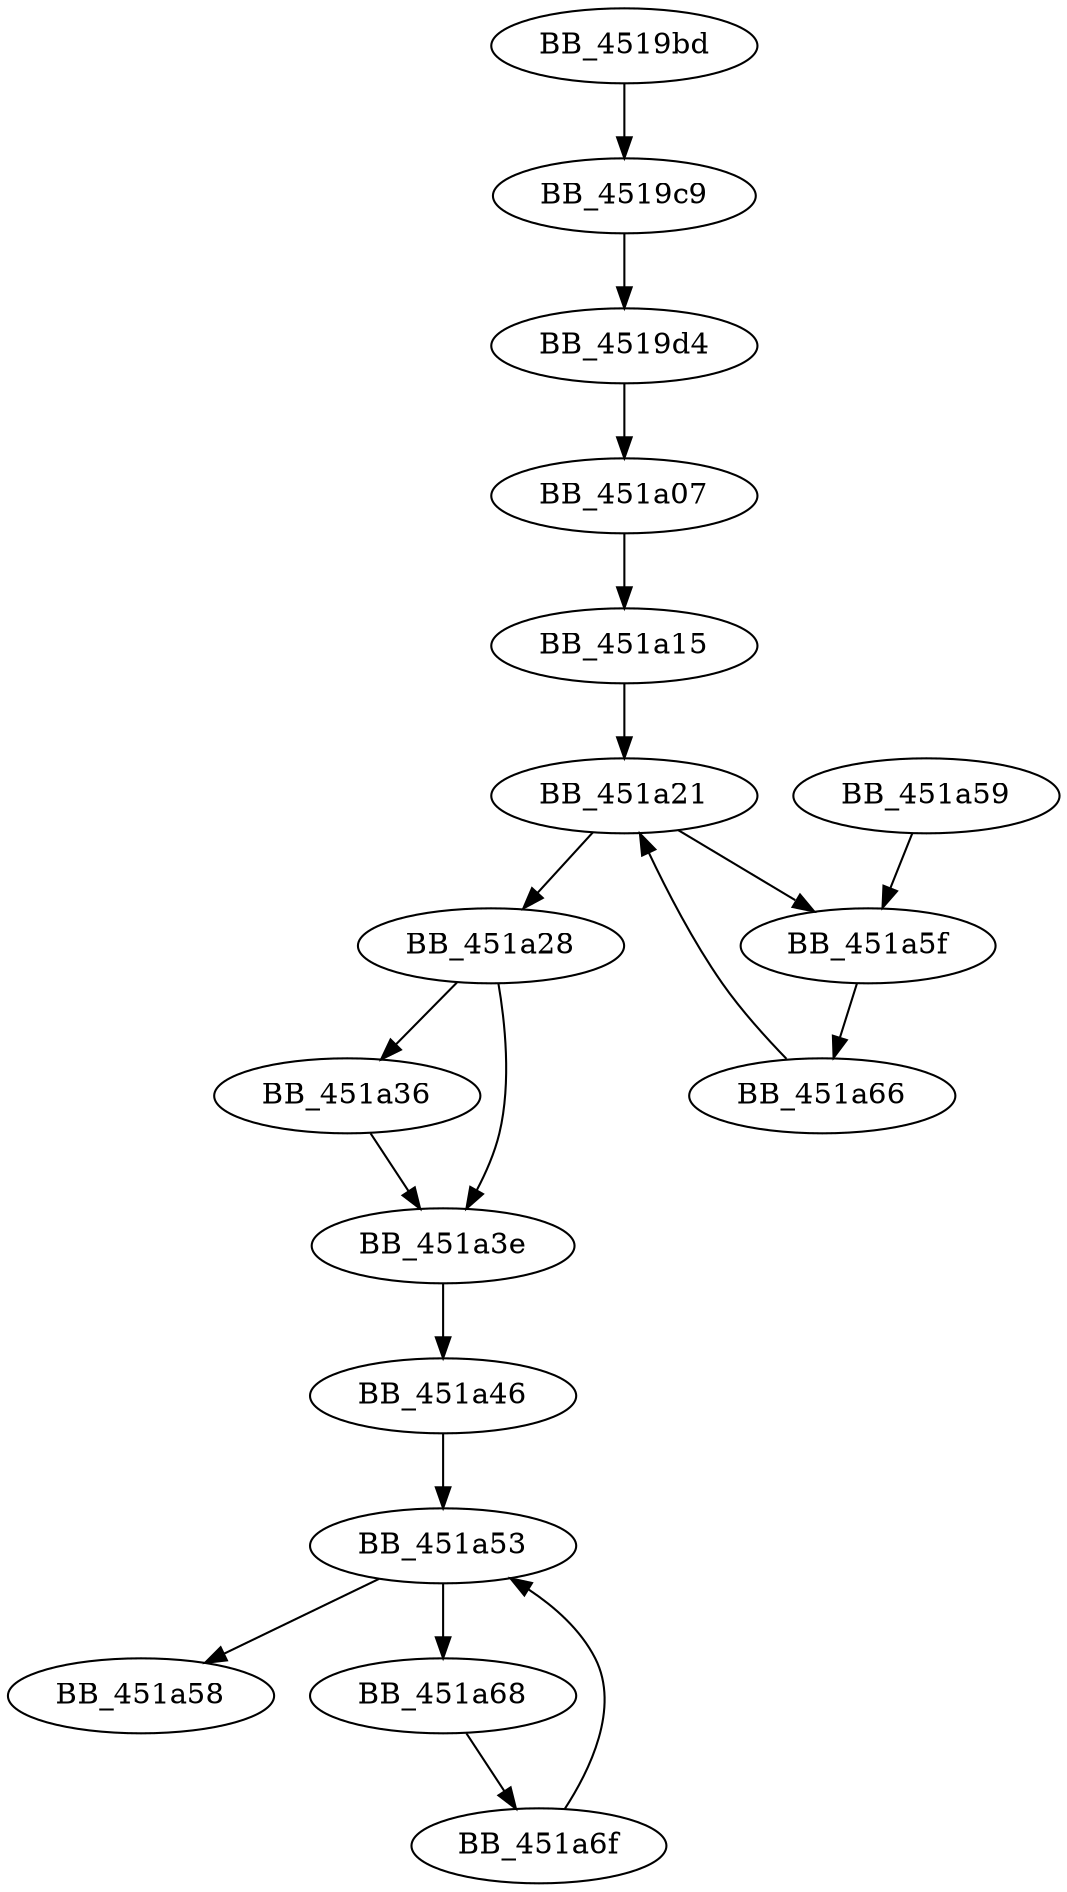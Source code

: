 DiGraph sub_4519BD{
BB_4519bd->BB_4519c9
BB_4519c9->BB_4519d4
BB_4519d4->BB_451a07
BB_451a07->BB_451a15
BB_451a15->BB_451a21
BB_451a21->BB_451a28
BB_451a21->BB_451a5f
BB_451a28->BB_451a36
BB_451a28->BB_451a3e
BB_451a36->BB_451a3e
BB_451a3e->BB_451a46
BB_451a46->BB_451a53
BB_451a53->BB_451a58
BB_451a53->BB_451a68
BB_451a59->BB_451a5f
BB_451a5f->BB_451a66
BB_451a66->BB_451a21
BB_451a68->BB_451a6f
BB_451a6f->BB_451a53
}
